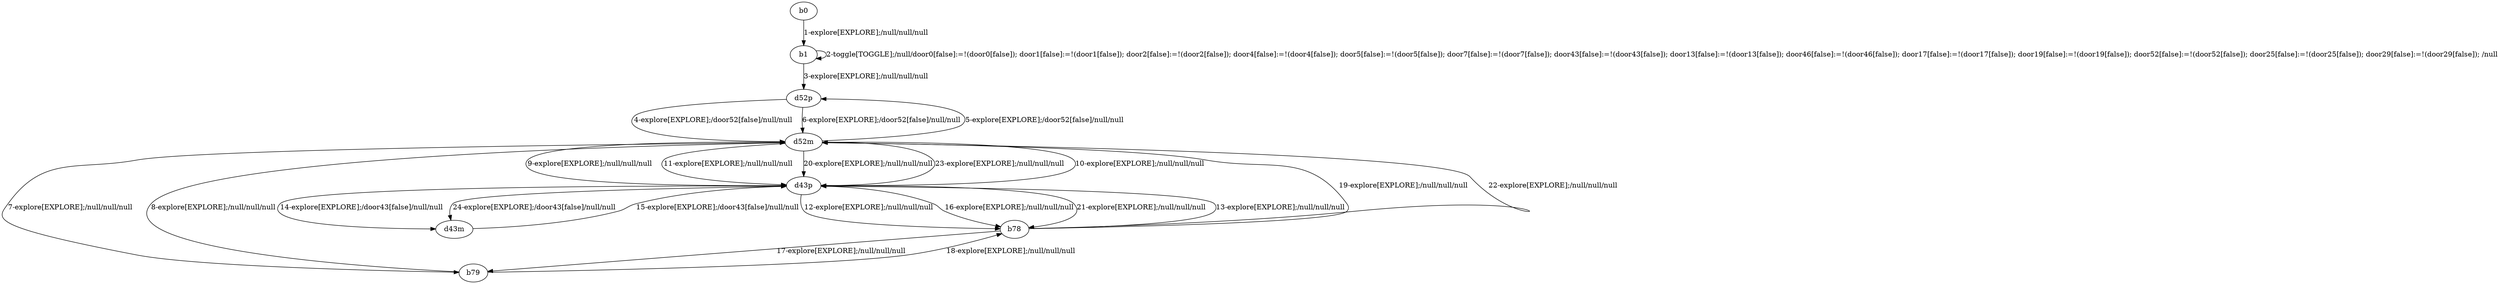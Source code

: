 # Total number of goals covered by this test: 3
# d43m --> d43p
# b78 --> d43p
# b79 --> d52m

digraph g {
"b0" -> "b1" [label = "1-explore[EXPLORE];/null/null/null"];
"b1" -> "b1" [label = "2-toggle[TOGGLE];/null/door0[false]:=!(door0[false]); door1[false]:=!(door1[false]); door2[false]:=!(door2[false]); door4[false]:=!(door4[false]); door5[false]:=!(door5[false]); door7[false]:=!(door7[false]); door43[false]:=!(door43[false]); door13[false]:=!(door13[false]); door46[false]:=!(door46[false]); door17[false]:=!(door17[false]); door19[false]:=!(door19[false]); door52[false]:=!(door52[false]); door25[false]:=!(door25[false]); door29[false]:=!(door29[false]); /null"];
"b1" -> "d52p" [label = "3-explore[EXPLORE];/null/null/null"];
"d52p" -> "d52m" [label = "4-explore[EXPLORE];/door52[false]/null/null"];
"d52m" -> "d52p" [label = "5-explore[EXPLORE];/door52[false]/null/null"];
"d52p" -> "d52m" [label = "6-explore[EXPLORE];/door52[false]/null/null"];
"d52m" -> "b79" [label = "7-explore[EXPLORE];/null/null/null"];
"b79" -> "d52m" [label = "8-explore[EXPLORE];/null/null/null"];
"d52m" -> "d43p" [label = "9-explore[EXPLORE];/null/null/null"];
"d43p" -> "d52m" [label = "10-explore[EXPLORE];/null/null/null"];
"d52m" -> "d43p" [label = "11-explore[EXPLORE];/null/null/null"];
"d43p" -> "b78" [label = "12-explore[EXPLORE];/null/null/null"];
"b78" -> "d43p" [label = "13-explore[EXPLORE];/null/null/null"];
"d43p" -> "d43m" [label = "14-explore[EXPLORE];/door43[false]/null/null"];
"d43m" -> "d43p" [label = "15-explore[EXPLORE];/door43[false]/null/null"];
"d43p" -> "b78" [label = "16-explore[EXPLORE];/null/null/null"];
"b78" -> "b79" [label = "17-explore[EXPLORE];/null/null/null"];
"b79" -> "b78" [label = "18-explore[EXPLORE];/null/null/null"];
"b78" -> "d52m" [label = "19-explore[EXPLORE];/null/null/null"];
"d52m" -> "d43p" [label = "20-explore[EXPLORE];/null/null/null"];
"d43p" -> "b78" [label = "21-explore[EXPLORE];/null/null/null"];
"b78" -> "d52m" [label = "22-explore[EXPLORE];/null/null/null"];
"d52m" -> "d43p" [label = "23-explore[EXPLORE];/null/null/null"];
"d43p" -> "d43m" [label = "24-explore[EXPLORE];/door43[false]/null/null"];
}